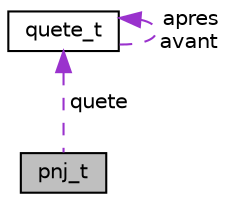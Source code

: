 digraph "pnj_t"
{
 // LATEX_PDF_SIZE
  edge [fontname="Helvetica",fontsize="10",labelfontname="Helvetica",labelfontsize="10"];
  node [fontname="Helvetica",fontsize="10",shape=record];
  Node1 [label="pnj_t",height=0.2,width=0.4,color="black", fillcolor="grey75", style="filled", fontcolor="black",tooltip="Structure d'un pnj ( Data )"];
  Node2 -> Node1 [dir="back",color="darkorchid3",fontsize="10",style="dashed",label=" quete" ,fontname="Helvetica"];
  Node2 [label="quete_t",height=0.2,width=0.4,color="black", fillcolor="white", style="filled",URL="$structquete__t.html",tooltip="Structure des quetes ( Data )"];
  Node2 -> Node2 [dir="back",color="darkorchid3",fontsize="10",style="dashed",label=" apres\navant" ,fontname="Helvetica"];
}
